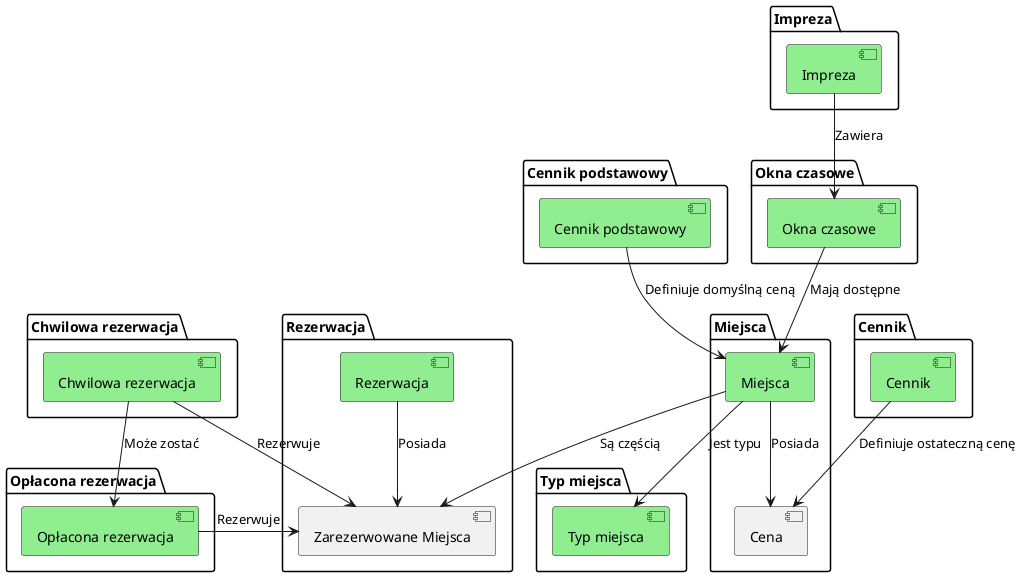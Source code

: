 @startuml
top to bottom direction

package "Cennik podstawowy" {
    [Cennik podstawowy] as _cennik_podstawowy #LightGreen
}

package "Impreza"{
    [Impreza] as _impreza #LightGreen
}
package "Cennik"{
    [Cennik] as _cennik #LightGreen
}

package "Miejsca"{
    [Miejsca] as _miejsca #LightGreen
    [Cena] as _cena
}

package "Okna czasowe"{
    [Okna czasowe] as _okna #LightGreen
}

package "Rezerwacja"{
    [Rezerwacja] as _rezerwacja #LightGreen
    [Zarezerwowane Miejsca] as _zarezerwowane_miejsca
}

package "Chwilowa rezerwacja"{
    [Chwilowa rezerwacja] as _chwilowa_rezerwacja #LightGreen
}

package "Opłacona rezerwacja"{
    [Opłacona rezerwacja] as _opłacona_rezerwacja #LightGreen
}

package "Typ miejsca"{
    [Typ miejsca] as _typ_miejsca #LightGreen
}
_cennik --> _cena : "Definiuje ostateczną cenę"
_miejsca --> _typ_miejsca: "Jest typu"

_impreza --> _okna : "Zawiera"
_okna --> _miejsca : "Mają dostępne"

_cennik_podstawowy --> _miejsca : "Definiuje domyślną ceną"

_miejsca --> _cena: "Posiada"
' [Cennik podstawowy] --> [Example 1]

_rezerwacja --> _zarezerwowane_miejsca: Posiada


_chwilowa_rezerwacja --> _opłacona_rezerwacja : "Może zostać"

_chwilowa_rezerwacja -> _zarezerwowane_miejsca: "Rezerwuje"
_opłacona_rezerwacja -> _zarezerwowane_miejsca: "Rezerwuje"

_miejsca --> _zarezerwowane_miejsca: "Są częścią"
@enduml